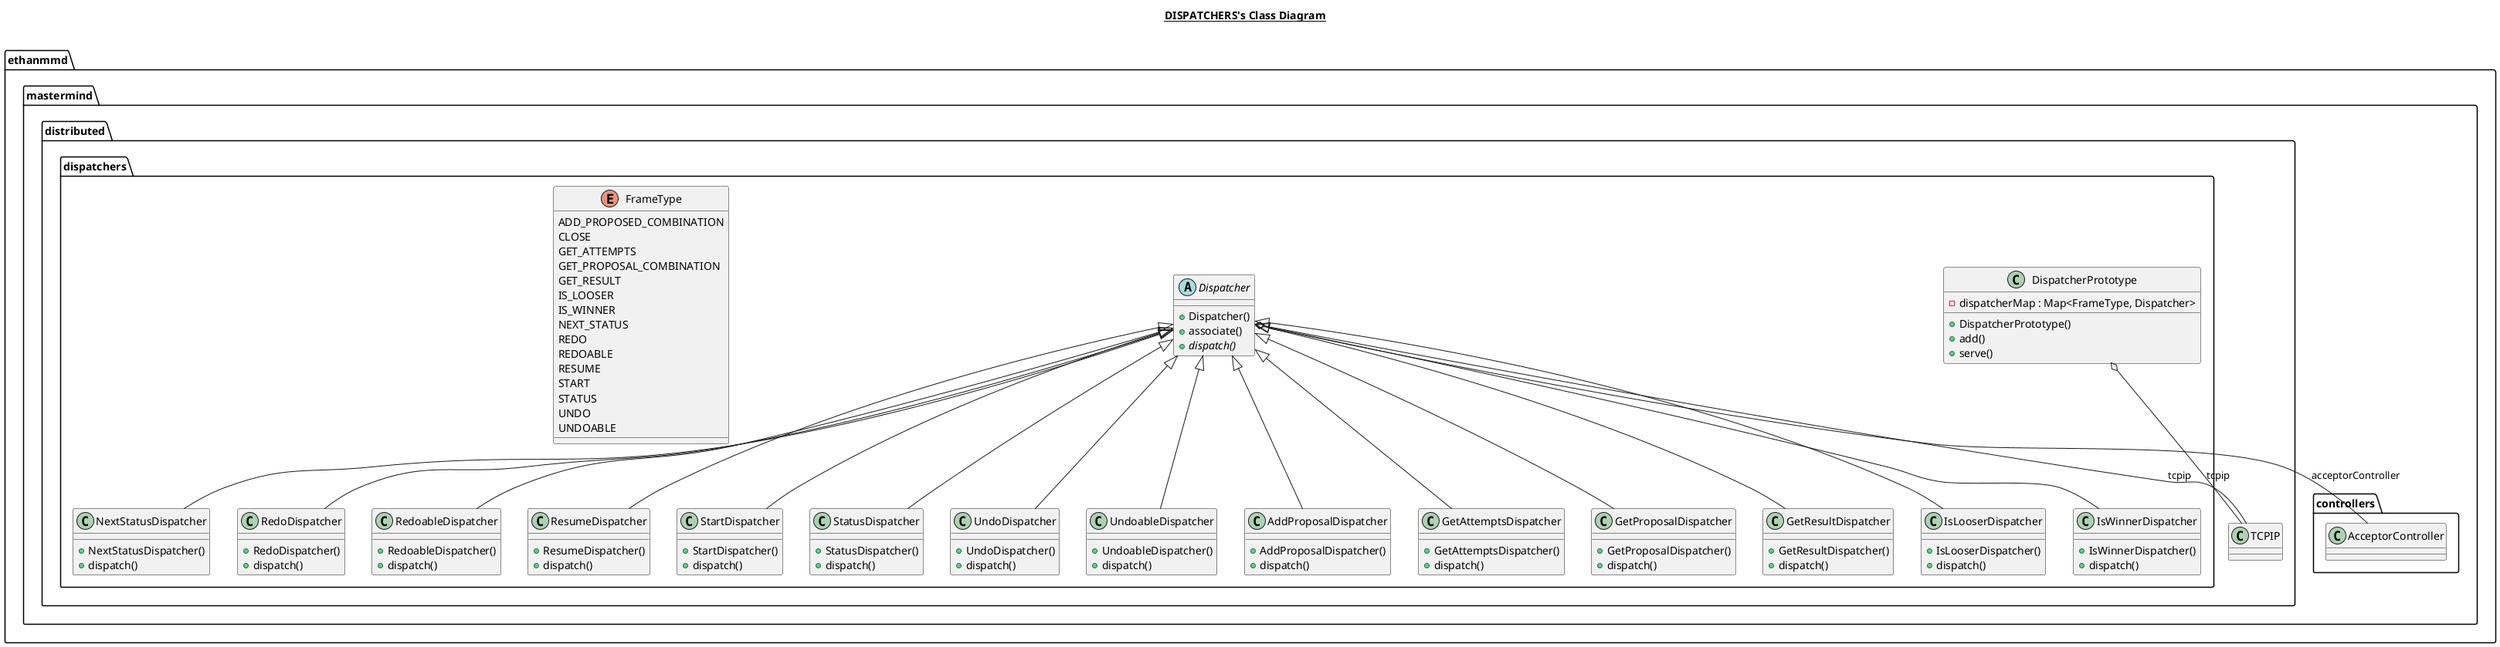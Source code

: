 @startuml

title __DISPATCHERS's Class Diagram__\n

  namespace ethanmmd.mastermind {
    namespace distributed {
      namespace dispatchers {
        class ethanmmd.mastermind.distributed.dispatchers.AddProposalDispatcher {
            + AddProposalDispatcher()
            + dispatch()
        }

        abstract class ethanmmd.mastermind.distributed.dispatchers.Dispatcher {
            + Dispatcher()
            + associate()
            {abstract} + dispatch()
        }
        class ethanmmd.mastermind.distributed.dispatchers.DispatcherPrototype {
            - dispatcherMap : Map<FrameType, Dispatcher>
            + DispatcherPrototype()
            + add()
            + serve()
        }


        enum FrameType {
          ADD_PROPOSED_COMBINATION
          CLOSE
          GET_ATTEMPTS
          GET_PROPOSAL_COMBINATION
          GET_RESULT
          IS_LOOSER
          IS_WINNER
          NEXT_STATUS
          REDO
          REDOABLE
          RESUME
          START
          STATUS
          UNDO
          UNDOABLE
        }


        class ethanmmd.mastermind.distributed.dispatchers.GetAttemptsDispatcher {
            + GetAttemptsDispatcher()
            + dispatch()
        }


        class ethanmmd.mastermind.distributed.dispatchers.GetProposalDispatcher {
            + GetProposalDispatcher()
            + dispatch()
        }


        class ethanmmd.mastermind.distributed.dispatchers.GetResultDispatcher {
            + GetResultDispatcher()
            + dispatch()
        }


        class ethanmmd.mastermind.distributed.dispatchers.IsLooserDispatcher {
            + IsLooserDispatcher()
            + dispatch()
        }


        class ethanmmd.mastermind.distributed.dispatchers.IsWinnerDispatcher {
            + IsWinnerDispatcher()
            + dispatch()
        }


        class ethanmmd.mastermind.distributed.dispatchers.NextStatusDispatcher {
            + NextStatusDispatcher()
            + dispatch()
        }


        class ethanmmd.mastermind.distributed.dispatchers.RedoDispatcher {
            + RedoDispatcher()
            + dispatch()
        }


        class ethanmmd.mastermind.distributed.dispatchers.RedoableDispatcher {
            + RedoableDispatcher()
            + dispatch()
        }


        class ethanmmd.mastermind.distributed.dispatchers.ResumeDispatcher {
            + ResumeDispatcher()
            + dispatch()
        }


        class ethanmmd.mastermind.distributed.dispatchers.StartDispatcher {
            + StartDispatcher()
            + dispatch()
        }


        class ethanmmd.mastermind.distributed.dispatchers.StatusDispatcher {
            + StatusDispatcher()
            + dispatch()
        }


        class ethanmmd.mastermind.distributed.dispatchers.UndoDispatcher {
            + UndoDispatcher()
            + dispatch()
        }
        }


        class ethanmmd.mastermind.distributed.dispatchers.UndoableDispatcher {
            + UndoableDispatcher()
            + dispatch()
        }
     }
  }


  ethanmmd.mastermind.distributed.dispatchers.AddProposalDispatcher -up-|> ethanmmd.mastermind.distributed.dispatchers.Dispatcher
  ethanmmd.mastermind.distributed.dispatchers.Dispatcher o-- ethanmmd.mastermind.controllers.AcceptorController : acceptorController
  ethanmmd.mastermind.distributed.dispatchers.Dispatcher o-- ethanmmd.mastermind.distributed.TCPIP : tcpip
  ethanmmd.mastermind.distributed.dispatchers.DispatcherPrototype o-- ethanmmd.mastermind.distributed.TCPIP : tcpip
  ethanmmd.mastermind.distributed.dispatchers.GetAttemptsDispatcher -up-|> ethanmmd.mastermind.distributed.dispatchers.Dispatcher
  ethanmmd.mastermind.distributed.dispatchers.GetProposalDispatcher -up-|> ethanmmd.mastermind.distributed.dispatchers.Dispatcher
  ethanmmd.mastermind.distributed.dispatchers.GetResultDispatcher -up-|> ethanmmd.mastermind.distributed.dispatchers.Dispatcher
  ethanmmd.mastermind.distributed.dispatchers.IsLooserDispatcher -up-|> ethanmmd.mastermind.distributed.dispatchers.Dispatcher
  ethanmmd.mastermind.distributed.dispatchers.IsWinnerDispatcher -up-|> ethanmmd.mastermind.distributed.dispatchers.Dispatcher
  ethanmmd.mastermind.distributed.dispatchers.NextStatusDispatcher -up-|> ethanmmd.mastermind.distributed.dispatchers.Dispatcher
  ethanmmd.mastermind.distributed.dispatchers.RedoDispatcher -up-|> ethanmmd.mastermind.distributed.dispatchers.Dispatcher
  ethanmmd.mastermind.distributed.dispatchers.RedoableDispatcher -up-|> ethanmmd.mastermind.distributed.dispatchers.Dispatcher
  ethanmmd.mastermind.distributed.dispatchers.ResumeDispatcher -up-|> ethanmmd.mastermind.distributed.dispatchers.Dispatcher
  ethanmmd.mastermind.distributed.dispatchers.StartDispatcher -up-|> ethanmmd.mastermind.distributed.dispatchers.Dispatcher
  ethanmmd.mastermind.distributed.dispatchers.StatusDispatcher -up-|> ethanmmd.mastermind.distributed.dispatchers.Dispatcher
  ethanmmd.mastermind.distributed.dispatchers.UndoDispatcher -up-|> ethanmmd.mastermind.distributed.dispatchers.Dispatcher
  ethanmmd.mastermind.distributed.dispatchers.UndoableDispatcher -up-|> ethanmmd.mastermind.distributed.dispatchers.Dispatcher

@enduml

